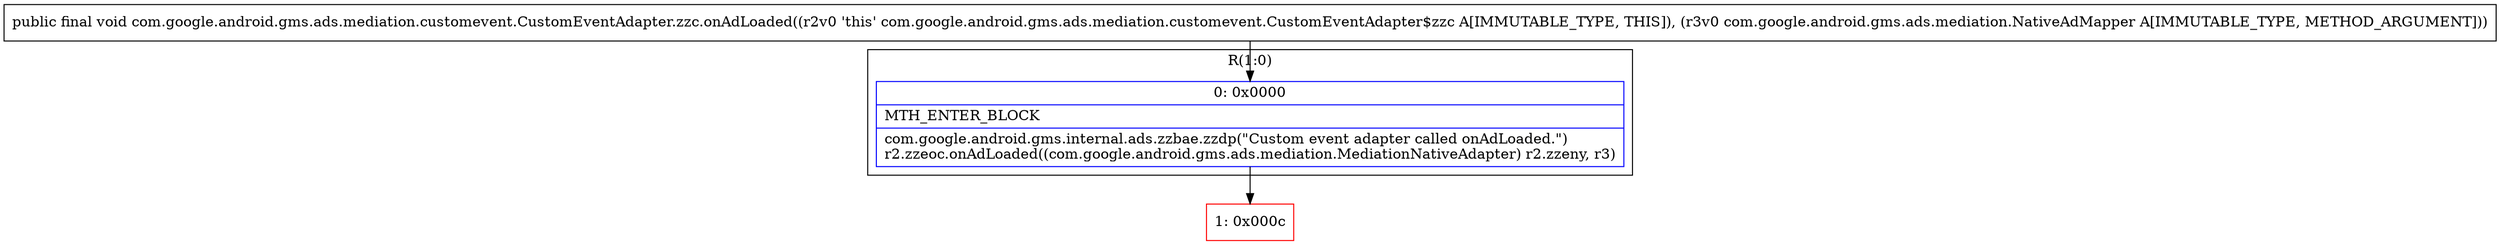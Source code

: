 digraph "CFG forcom.google.android.gms.ads.mediation.customevent.CustomEventAdapter.zzc.onAdLoaded(Lcom\/google\/android\/gms\/ads\/mediation\/NativeAdMapper;)V" {
subgraph cluster_Region_810140074 {
label = "R(1:0)";
node [shape=record,color=blue];
Node_0 [shape=record,label="{0\:\ 0x0000|MTH_ENTER_BLOCK\l|com.google.android.gms.internal.ads.zzbae.zzdp(\"Custom event adapter called onAdLoaded.\")\lr2.zzeoc.onAdLoaded((com.google.android.gms.ads.mediation.MediationNativeAdapter) r2.zzeny, r3)\l}"];
}
Node_1 [shape=record,color=red,label="{1\:\ 0x000c}"];
MethodNode[shape=record,label="{public final void com.google.android.gms.ads.mediation.customevent.CustomEventAdapter.zzc.onAdLoaded((r2v0 'this' com.google.android.gms.ads.mediation.customevent.CustomEventAdapter$zzc A[IMMUTABLE_TYPE, THIS]), (r3v0 com.google.android.gms.ads.mediation.NativeAdMapper A[IMMUTABLE_TYPE, METHOD_ARGUMENT])) }"];
MethodNode -> Node_0;
Node_0 -> Node_1;
}

